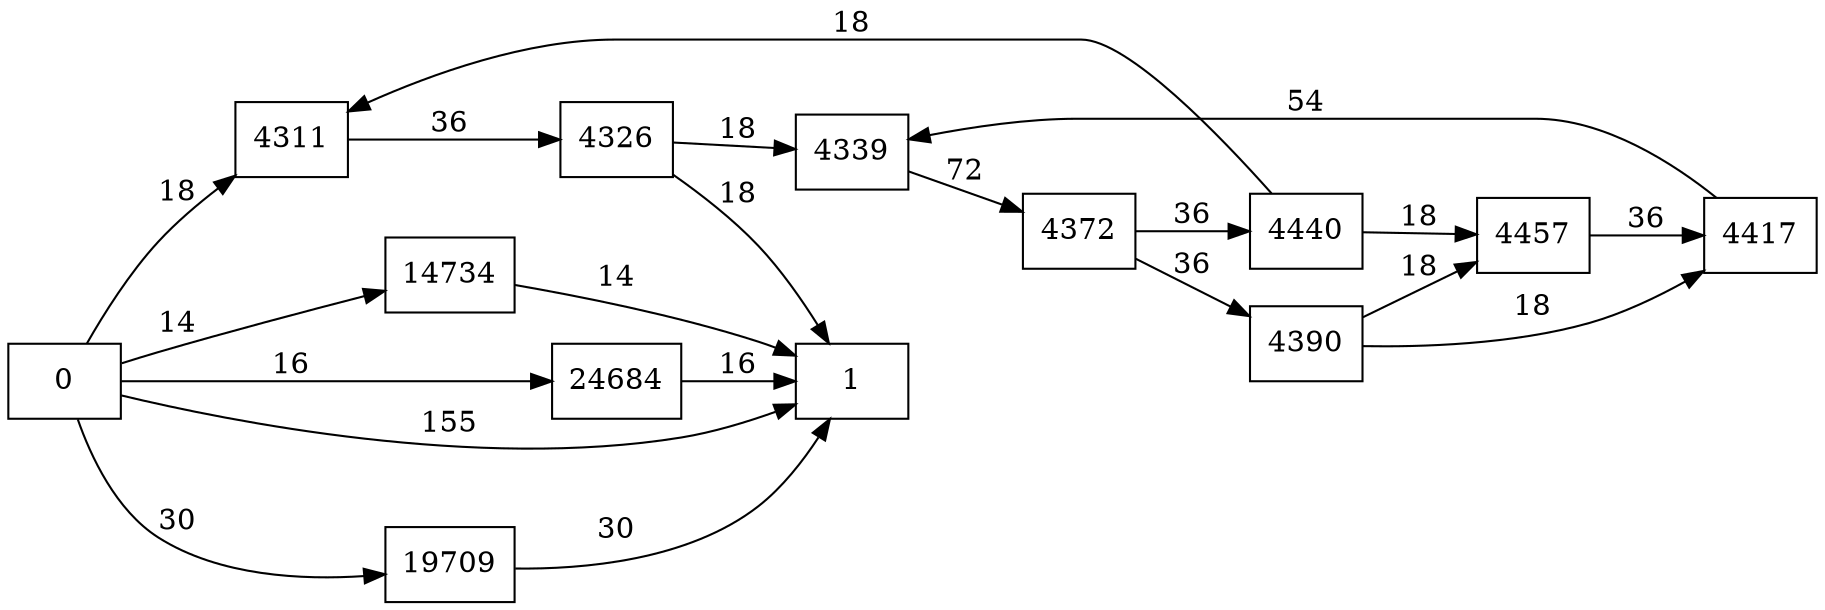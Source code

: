 digraph {
	graph [rankdir=LR]
	node [shape=rectangle]
	4311 -> 4326 [label=36]
	4326 -> 4339 [label=18]
	4326 -> 1 [label=18]
	4339 -> 4372 [label=72]
	4372 -> 4390 [label=36]
	4372 -> 4440 [label=36]
	4390 -> 4417 [label=18]
	4390 -> 4457 [label=18]
	4417 -> 4339 [label=54]
	4440 -> 4457 [label=18]
	4440 -> 4311 [label=18]
	4457 -> 4417 [label=36]
	14734 -> 1 [label=14]
	19709 -> 1 [label=30]
	24684 -> 1 [label=16]
	0 -> 4311 [label=18]
	0 -> 1 [label=155]
	0 -> 14734 [label=14]
	0 -> 19709 [label=30]
	0 -> 24684 [label=16]
}

